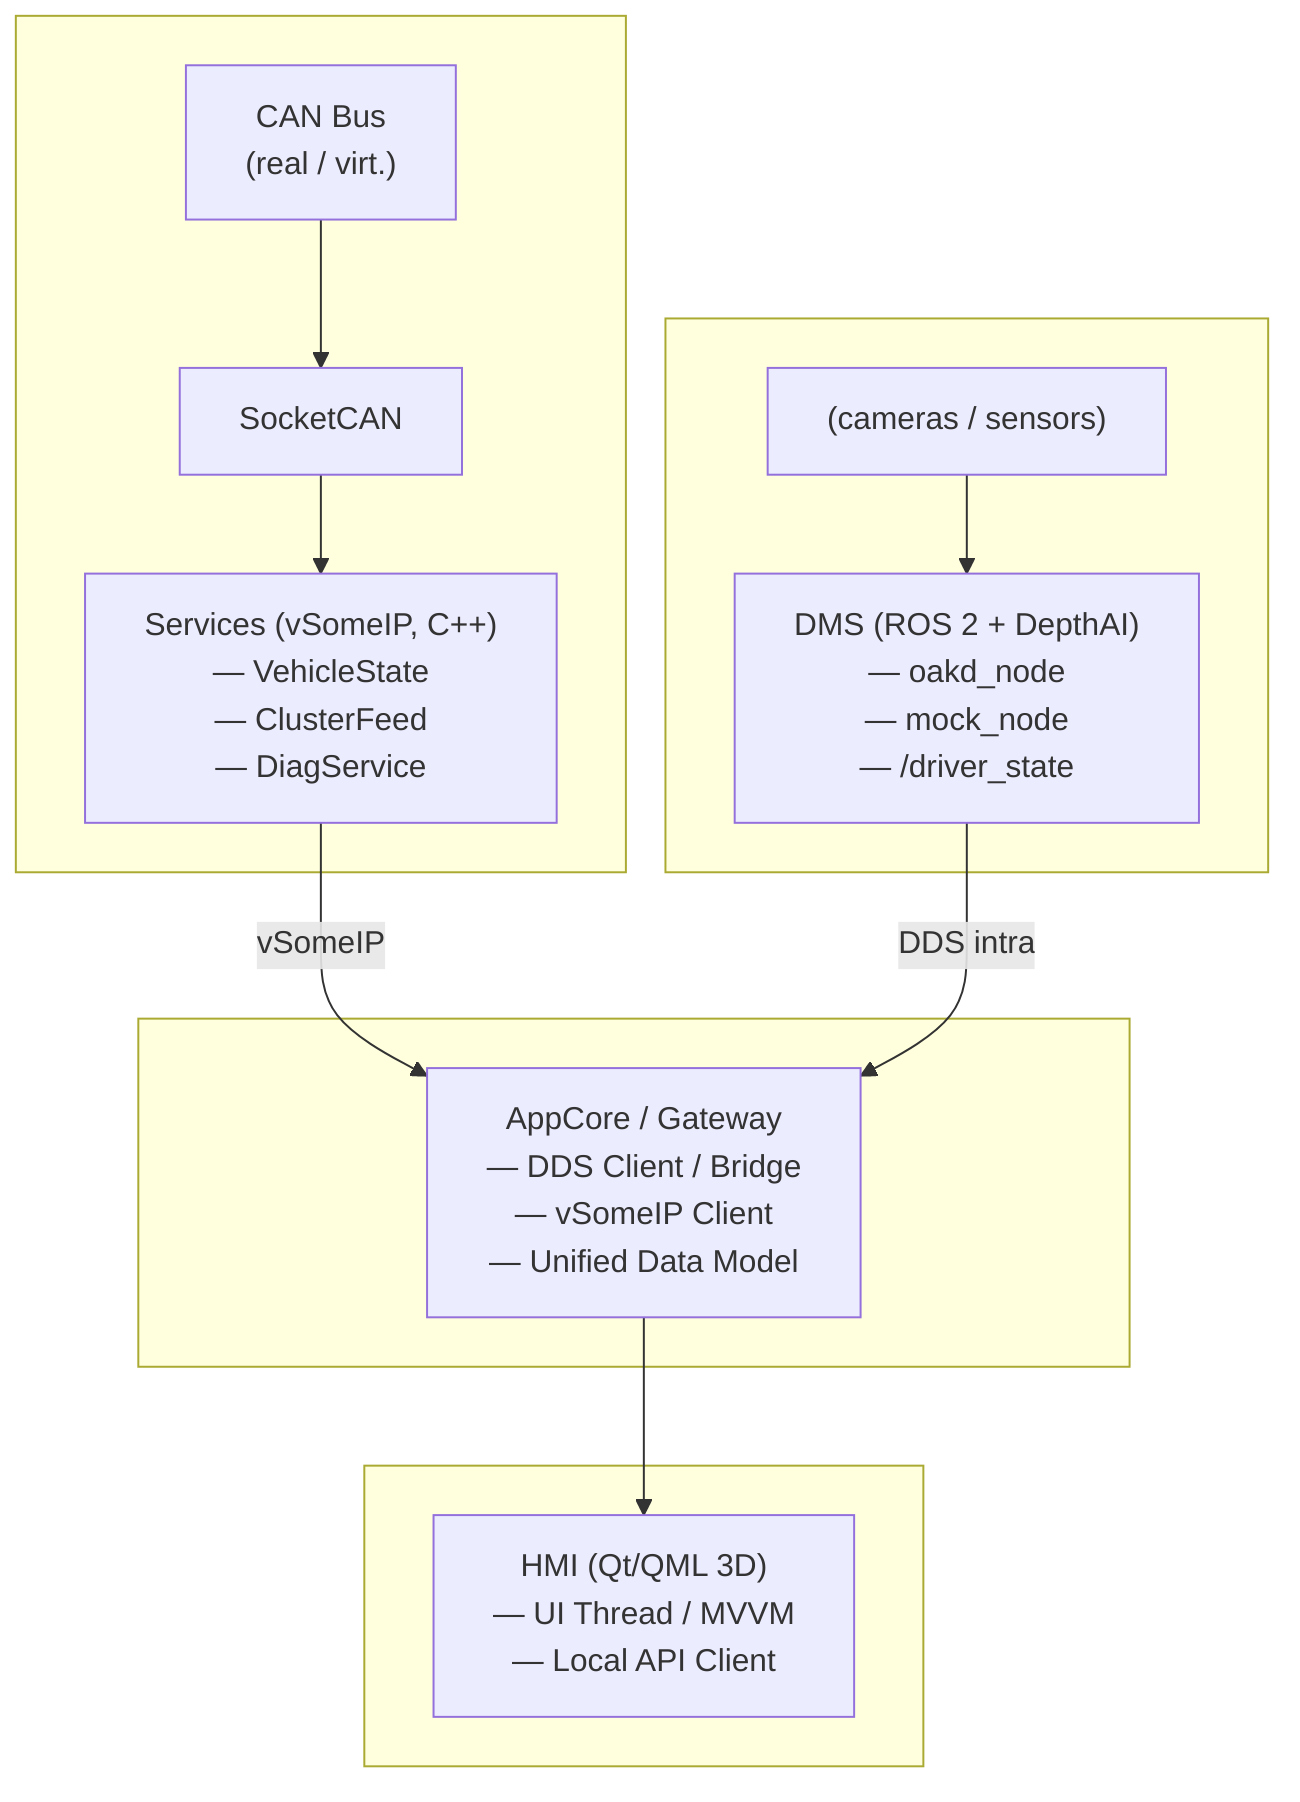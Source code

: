 flowchart TD

  %% --- NODES PRINCIPAUX ----------------------------------------------------
  HMI["HMI (Qt/QML 3D)<br/>— UI Thread / MVVM<br/>— Local API Client"]

  APP["AppCore / Gateway<br/>— DDS Client / Bridge<br/>— vSomeIP Client<br/>— Unified Data Model"]

  SRV["Services (vSomeIP, C++)<br/>— VehicleState<br/>— ClusterFeed<br/>— DiagService"]

  DMS["DMS (ROS 2 + DepthAI)<br/>— oakd_node<br/>— mock_node<br/>— /driver_state"]

  SOCKETCAN["SocketCAN"]
  CAN["CAN Bus<br/>(real / virt.)"]

  SENS["(cameras / sensors)"]

  %% --- LIENS / FLUX --------------------------------------------------------
  %% Les flèches montent logiquement vers l'HMI (on les dessine du bas vers le haut)
  SRV -->|vSomeIP| APP
  DMS -->|DDS intra| APP

  SOCKETCAN --> SRV
  CAN --> SOCKETCAN

  SENS --> DMS

  APP --> HMI

  %% --- GROUPES VISUELS (facultatif) ---------------------------------------
  subgraph Top[" "]
    direction TB
    HMI
  end

  subgraph Middle[" "]
    direction TB
    APP
  end

  subgraph BottomLeft[" "]
    direction TB
    SRV
    SOCKETCAN
    CAN
  end

  subgraph BottomRight[" "]
    direction TB
    DMS
    SENS
  end